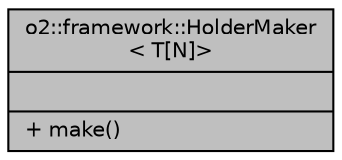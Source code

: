 digraph "o2::framework::HolderMaker&lt; T[N]&gt;"
{
 // INTERACTIVE_SVG=YES
  bgcolor="transparent";
  edge [fontname="Helvetica",fontsize="10",labelfontname="Helvetica",labelfontsize="10"];
  node [fontname="Helvetica",fontsize="10",shape=record];
  Node1 [label="{o2::framework::HolderMaker\l\< T[N]\>\n||+ make()\l}",height=0.2,width=0.4,color="black", fillcolor="grey75", style="filled", fontcolor="black"];
}
